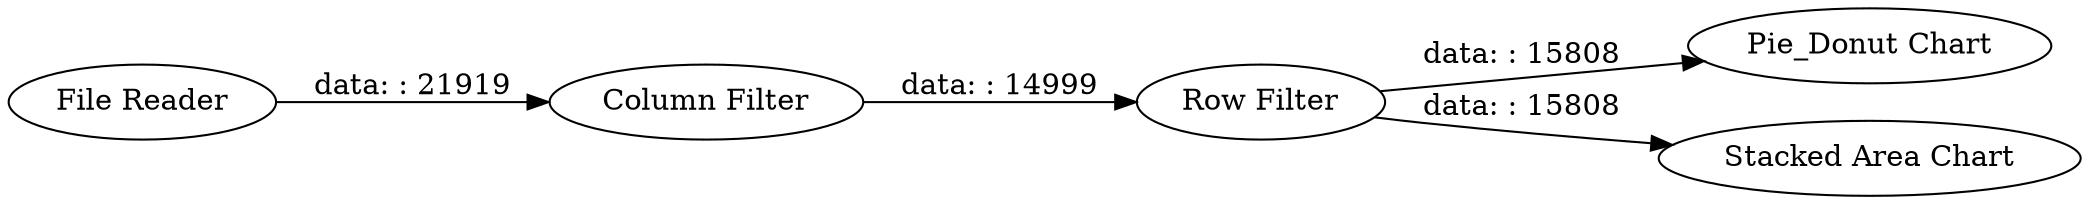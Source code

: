 digraph {
	"-4666991919778260984_5" [label="Pie_Donut Chart"]
	"-4666991919778260984_2" [label="Column Filter"]
	"-4666991919778260984_3" [label="Row Filter"]
	"-4666991919778260984_1" [label="File Reader"]
	"-4666991919778260984_4" [label="Stacked Area Chart"]
	"-4666991919778260984_3" -> "-4666991919778260984_4" [label="data: : 15808"]
	"-4666991919778260984_3" -> "-4666991919778260984_5" [label="data: : 15808"]
	"-4666991919778260984_1" -> "-4666991919778260984_2" [label="data: : 21919"]
	"-4666991919778260984_2" -> "-4666991919778260984_3" [label="data: : 14999"]
	rankdir=LR
}
